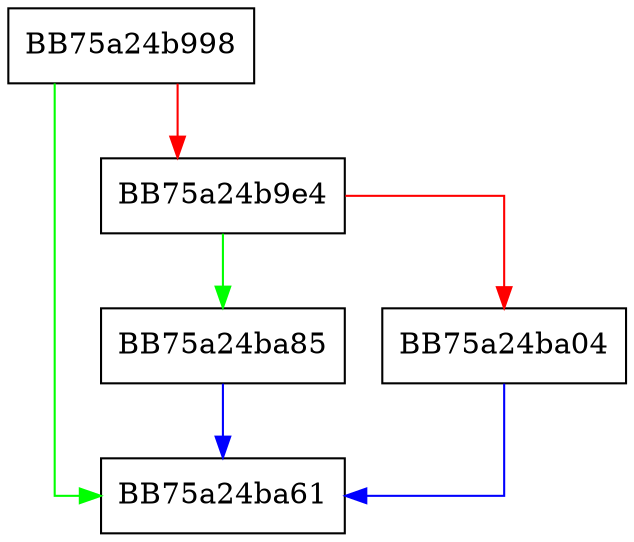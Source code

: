 digraph TestAndSetEOF {
  node [shape="box"];
  graph [splines=ortho];
  BB75a24b998 -> BB75a24ba61 [color="green"];
  BB75a24b998 -> BB75a24b9e4 [color="red"];
  BB75a24b9e4 -> BB75a24ba85 [color="green"];
  BB75a24b9e4 -> BB75a24ba04 [color="red"];
  BB75a24ba04 -> BB75a24ba61 [color="blue"];
  BB75a24ba85 -> BB75a24ba61 [color="blue"];
}
